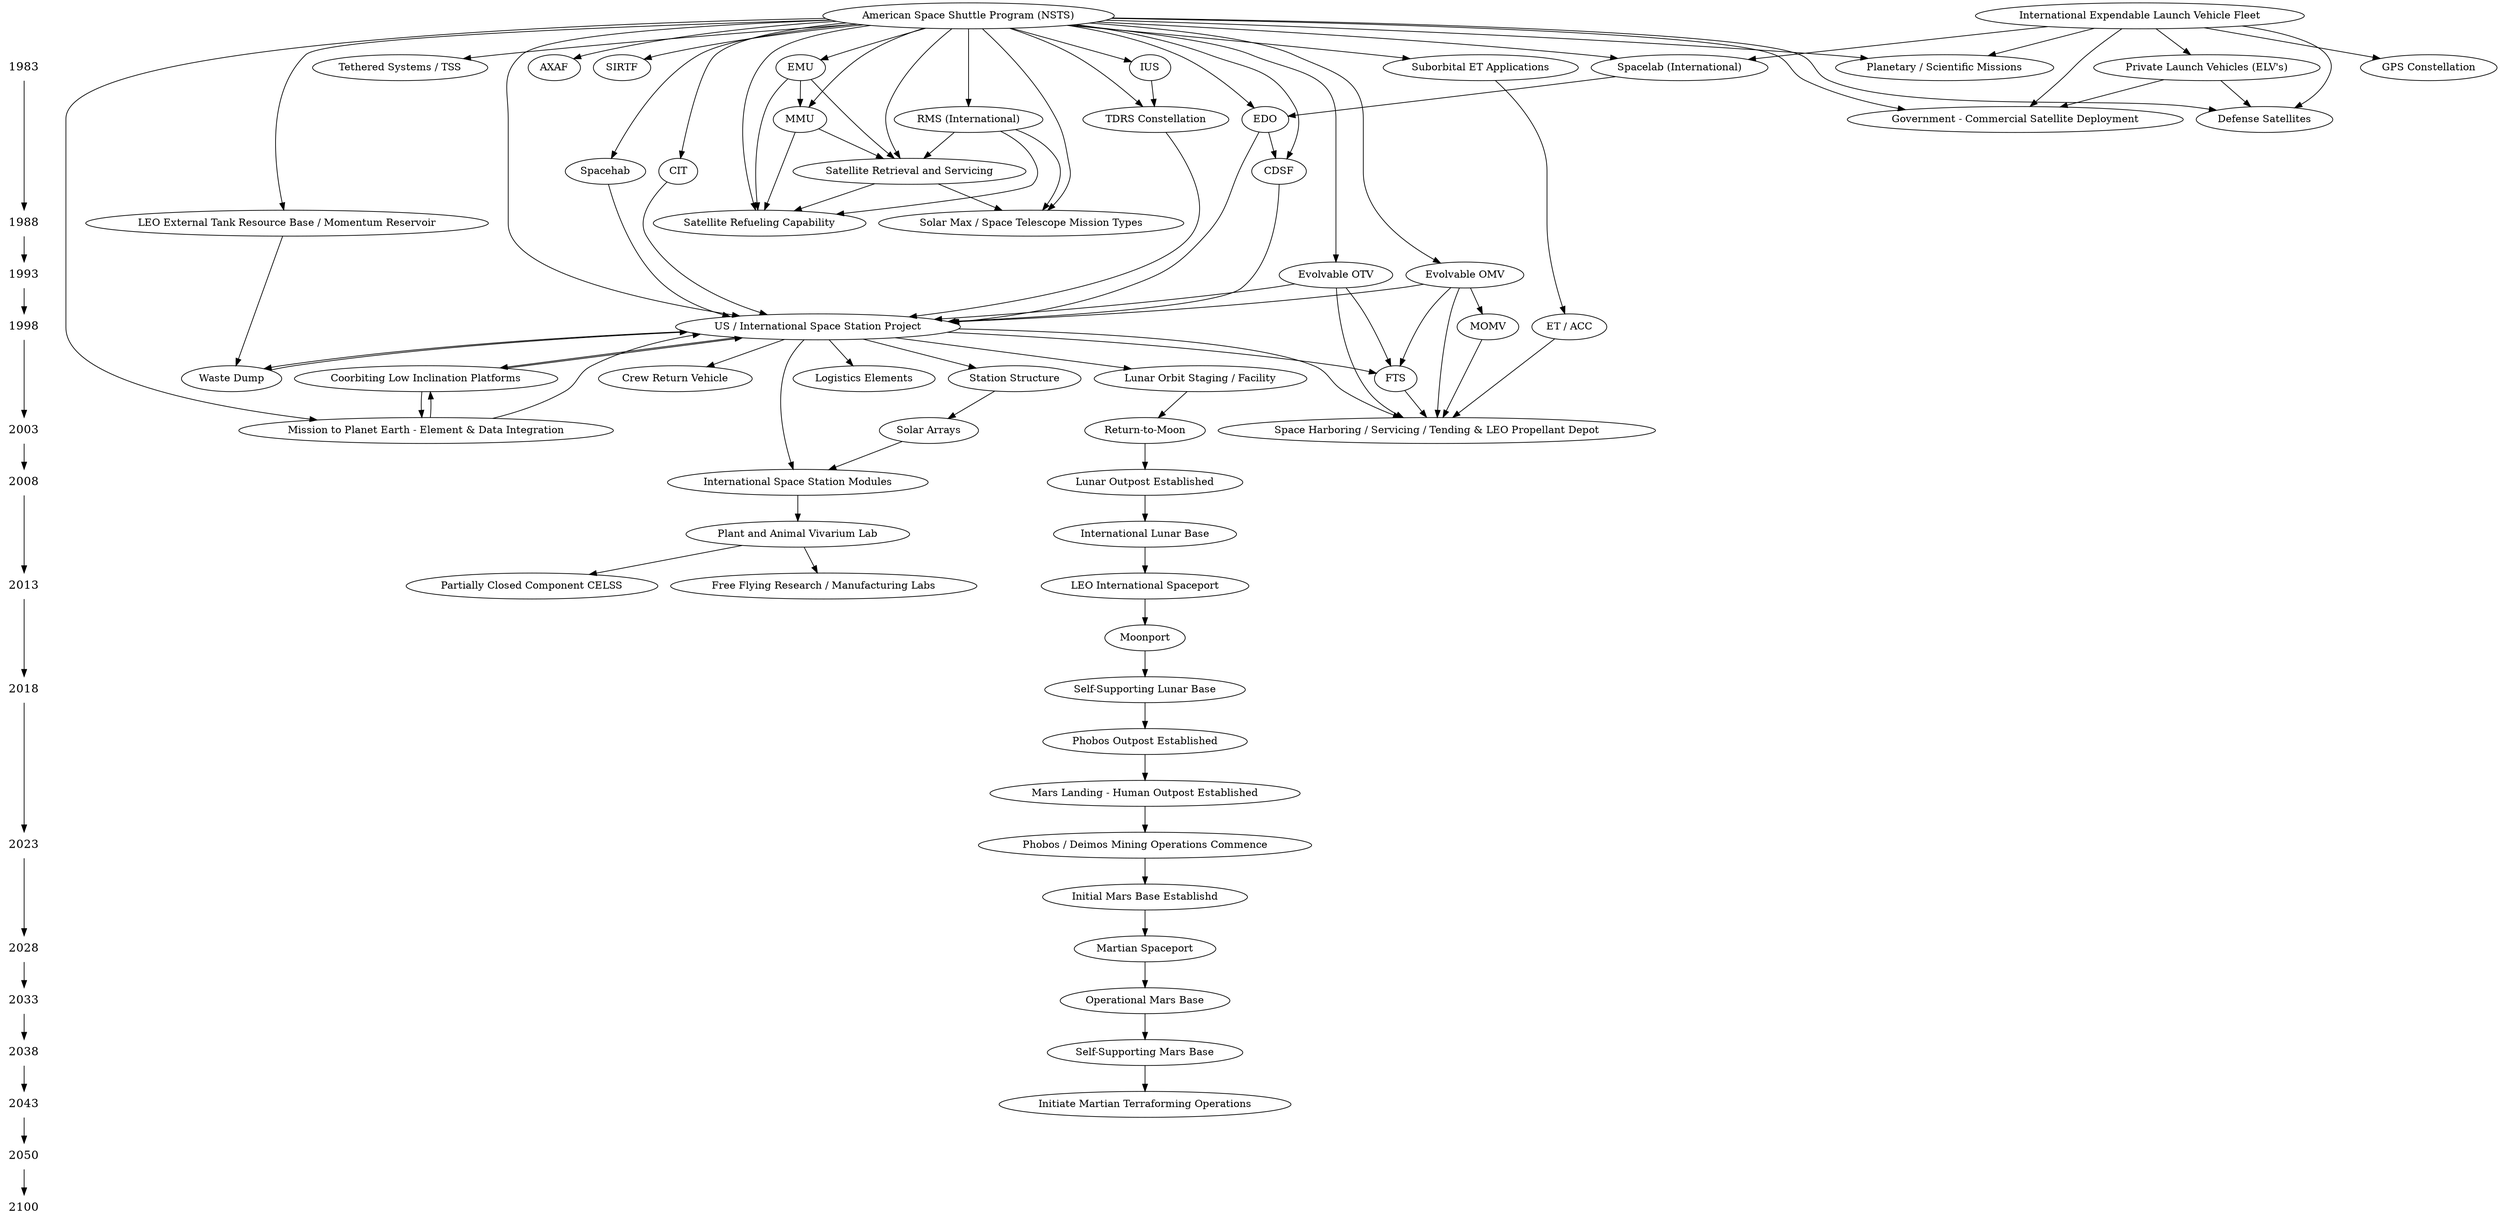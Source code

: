 digraph GRAPH_0 {

{ node [shape=plaintext, fontsize=16];
  /* the time-line graph */
  1983 -> 1988 -> 1993 -> 1998 -> 2003 -> 2008 -> 2013 -> 2018 -> 2023 -> 2028 -> 2033 -> 2038 -> 2043 -> 2050 -> 2100 
}

{ rank = same; 1983; "EMU"; "Private Launch Vehicles (ELV's)"}

"American Space Shuttle Program (NSTS)" -> "US / International Space Station Project"
"American Space Shuttle Program (NSTS)" -> "RMS (International)"
"American Space Shuttle Program (NSTS)" -> "IUS"
"American Space Shuttle Program (NSTS)" -> "EMU"
"EMU" -> "MMU"
"International Expendable Launch Vehicle Fleet" -> "Private Launch Vehicles (ELV's)"
"Private Launch Vehicles (ELV's)"-> "Government - Commercial Satellite Deployment"
"American Space Shuttle Program (NSTS)" -> "Government - Commercial Satellite Deployment"
"International Expendable Launch Vehicle Fleet" -> "Government - Commercial Satellite Deployment"
"American Space Shuttle Program (NSTS)" -> "Defense Satellites"
"Private Launch Vehicles (ELV's)"-> "Defense Satellites"
"International Expendable Launch Vehicle Fleet" -> "Defense Satellites"
"International Expendable Launch Vehicle Fleet" -> "Planetary / Scientific Missions"
"American Space Shuttle Program (NSTS)" -> "Planetary / Scientific Missions"
"American Space Shuttle Program (NSTS)" -> "Spacelab (International)"
"International Expendable Launch Vehicle Fleet" -> "Spacelab (International)"
"International Expendable Launch Vehicle Fleet" -> "GPS Constellation"

{ rank = same; 1988; "Satellite Refueling Capability" }
"American Space Shuttle Program (NSTS)" -> "MMU"
"American Space Shuttle Program (NSTS)" -> "Satellite Retrieval and Servicing"
"EMU" -> "Satellite Retrieval and Servicing"
"RMS (International)" -> "Satellite Retrieval and Servicing"
"RMS (International)" -> "Satellite Refueling Capability"
"MMU" -> "Satellite Retrieval and Servicing"
"Satellite Retrieval and Servicing" ->"Satellite Refueling Capability"
"American Space Shuttle Program (NSTS)" -> "Satellite Refueling Capability"
"American Space Shuttle Program (NSTS)" -> "TDRS Constellation"
"Satellite Retrieval and Servicing"-> "Solar Max / Space Telescope Mission Types"
"American Space Shuttle Program (NSTS)" -> "Solar Max / Space Telescope Mission Types"
"RMS (International)" -> "Solar Max / Space Telescope Mission Types"
"IUS" -> "TDRS Constellation"
"EMU" -> "Satellite Refueling Capability"
"MMU" -> "Satellite Refueling Capability"

"American Space Shuttle Program (NSTS)" -> "Spacehab"
"American Space Shuttle Program (NSTS)" -> "CDSF"
"American Space Shuttle Program (NSTS)" -> "Evolvable OMV"->"MOMV"
"American Space Shuttle Program (NSTS)" -> "Evolvable OTV"->"FTS"
 "Evolvable OMV"->"FTS"

"American Space Shuttle Program (NSTS)" -> "EDO"
"American Space Shuttle Program (NSTS)" -> "Suborbital ET Applications"->"ET / ACC"
"American Space Shuttle Program (NSTS)" -> "LEO External Tank Resource Base / Momentum Reservoir"->"Waste Dump"
"US / International Space Station Project"->"Waste Dump"
"Waste Dump"->"US / International Space Station Project"

"Spacelab (International)"->"EDO"->"CDSF"

"TDRS Constellation" -> "US / International Space Station Project"
"EDO" -> "US / International Space Station Project"
"CDSF" -> "US / International Space Station Project"
"Spacehab" -> "US / International Space Station Project"
"Evolvable OMV" -> "US / International Space Station Project"
"Evolvable OTV" -> "US / International Space Station Project"
"US / International Space Station Project" ->"Space Harboring / Servicing / Tending & LEO Propellant Depot"
"MOMV"->"Space Harboring / Servicing / Tending & LEO Propellant Depot"
"FTS"->"Space Harboring / Servicing / Tending & LEO Propellant Depot"
"Evolvable OTV"->"Space Harboring / Servicing / Tending & LEO Propellant Depot"
"Evolvable OMV"->"Space Harboring / Servicing / Tending & LEO Propellant Depot"
"ET / ACC"->"Space Harboring / Servicing / Tending & LEO Propellant Depot"

"American Space Shuttle Program (NSTS)" -> "Tethered Systems / TSS"
"American Space Shuttle Program (NSTS)" -> "Mission to Planet Earth - Element & Data Integration"->"US / International Space Station Project"
"US / International Space Station Project"->"Coorbiting Low Inclination Platforms"
"Coorbiting Low Inclination Platforms"->"US / International Space Station Project"
"Mission to Planet Earth - Element & Data Integration"->"Coorbiting Low Inclination Platforms"
"Coorbiting Low Inclination Platforms"->"Mission to Planet Earth - Element & Data Integration"

"American Space Shuttle Program (NSTS)" ->"AXAF"
"American Space Shuttle Program (NSTS)" ->"SIRTF"
"American Space Shuttle Program (NSTS)" ->"CIT"

{ rank = same; 1998; "US / International Space Station Project"}
"US / International Space Station Project" -> "Lunar Orbit Staging / Facility"
"US / International Space Station Project" -> "FTS"
"CIT" -> "US / International Space Station Project"
"US / International Space Station Project" -> "Crew Return Vehicle"
"US / International Space Station Project" -> "Station Structure" -> "Solar Arrays" ->"International Space Station Modules"
"US / International Space Station Project" -> "International Space Station Modules" ->"Plant and Animal Vivarium Lab"->"Partially Closed Component CELSS"
"Plant and Animal Vivarium Lab" -> "Free Flying Research / Manufacturing Labs"
"US / International Space Station Project" -> "Logistics Elements"
"Lunar Orbit Staging / Facility" -> "Return-to-Moon"
{ rank = same; 2008; "Lunar Outpost Established"}
"Return-to-Moon" -> "Lunar Outpost Established" -> "International Lunar Base" -> "LEO International Spaceport" -> "Moonport" -> "Self-Supporting Lunar Base" -> "Phobos Outpost Established" -> "Mars Landing - Human Outpost Established" -> "Phobos / Deimos Mining Operations Commence" -> "Initial Mars Base Establishd" -> "Martian Spaceport" -> "Operational Mars Base" -> "Self-Supporting Mars Base" -> "Initiate Martian Terraforming Operations"

{ rank = same; 2013; "LEO International Spaceport" }
{ rank = same; 2018; "Self-Supporting Lunar Base" }
{ rank = same; 2023; "Phobos / Deimos Mining Operations Commence" }
{ rank = same; 2028; "Martian Spaceport" }
{ rank = same; 2038; "Self-Supporting Mars Base" }
{ rank = same; 2043; "Initiate Martian Terraforming Operations" }

}
